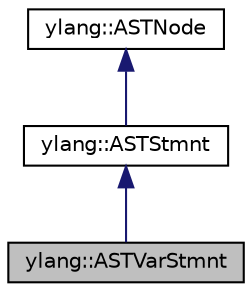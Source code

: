 digraph "ylang::ASTVarStmnt"
{
 // LATEX_PDF_SIZE
  edge [fontname="Helvetica",fontsize="10",labelfontname="Helvetica",labelfontsize="10"];
  node [fontname="Helvetica",fontsize="10",shape=record];
  Node1 [label="ylang::ASTVarStmnt",height=0.2,width=0.4,color="black", fillcolor="grey75", style="filled", fontcolor="black",tooltip="Class used to represent a variable statement in the AST."];
  Node2 -> Node1 [dir="back",color="midnightblue",fontsize="10",style="solid"];
  Node2 [label="ylang::ASTStmnt",height=0.2,width=0.4,color="black", fillcolor="white", style="filled",URL="$d1/da7/classylang_1_1ASTStmnt.html",tooltip="Abstract class used to represent a statement in the AST."];
  Node3 -> Node2 [dir="back",color="midnightblue",fontsize="10",style="solid"];
  Node3 [label="ylang::ASTNode",height=0.2,width=0.4,color="black", fillcolor="white", style="filled",URL="$de/d45/classylang_1_1ASTNode.html",tooltip="Abstract class used to represent a node in the AST."];
}
